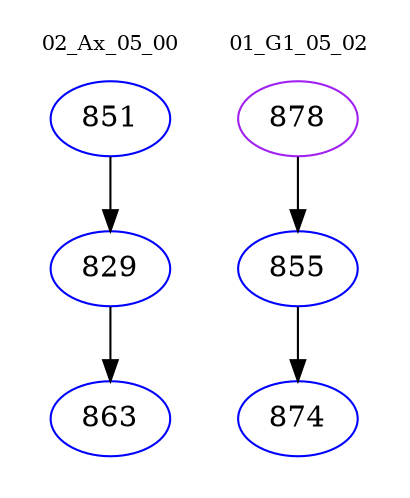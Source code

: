 digraph{
subgraph cluster_0 {
color = white
label = "02_Ax_05_00";
fontsize=10;
T0_851 [label="851", color="blue"]
T0_851 -> T0_829 [color="black"]
T0_829 [label="829", color="blue"]
T0_829 -> T0_863 [color="black"]
T0_863 [label="863", color="blue"]
}
subgraph cluster_1 {
color = white
label = "01_G1_05_02";
fontsize=10;
T1_878 [label="878", color="purple"]
T1_878 -> T1_855 [color="black"]
T1_855 [label="855", color="blue"]
T1_855 -> T1_874 [color="black"]
T1_874 [label="874", color="blue"]
}
}
